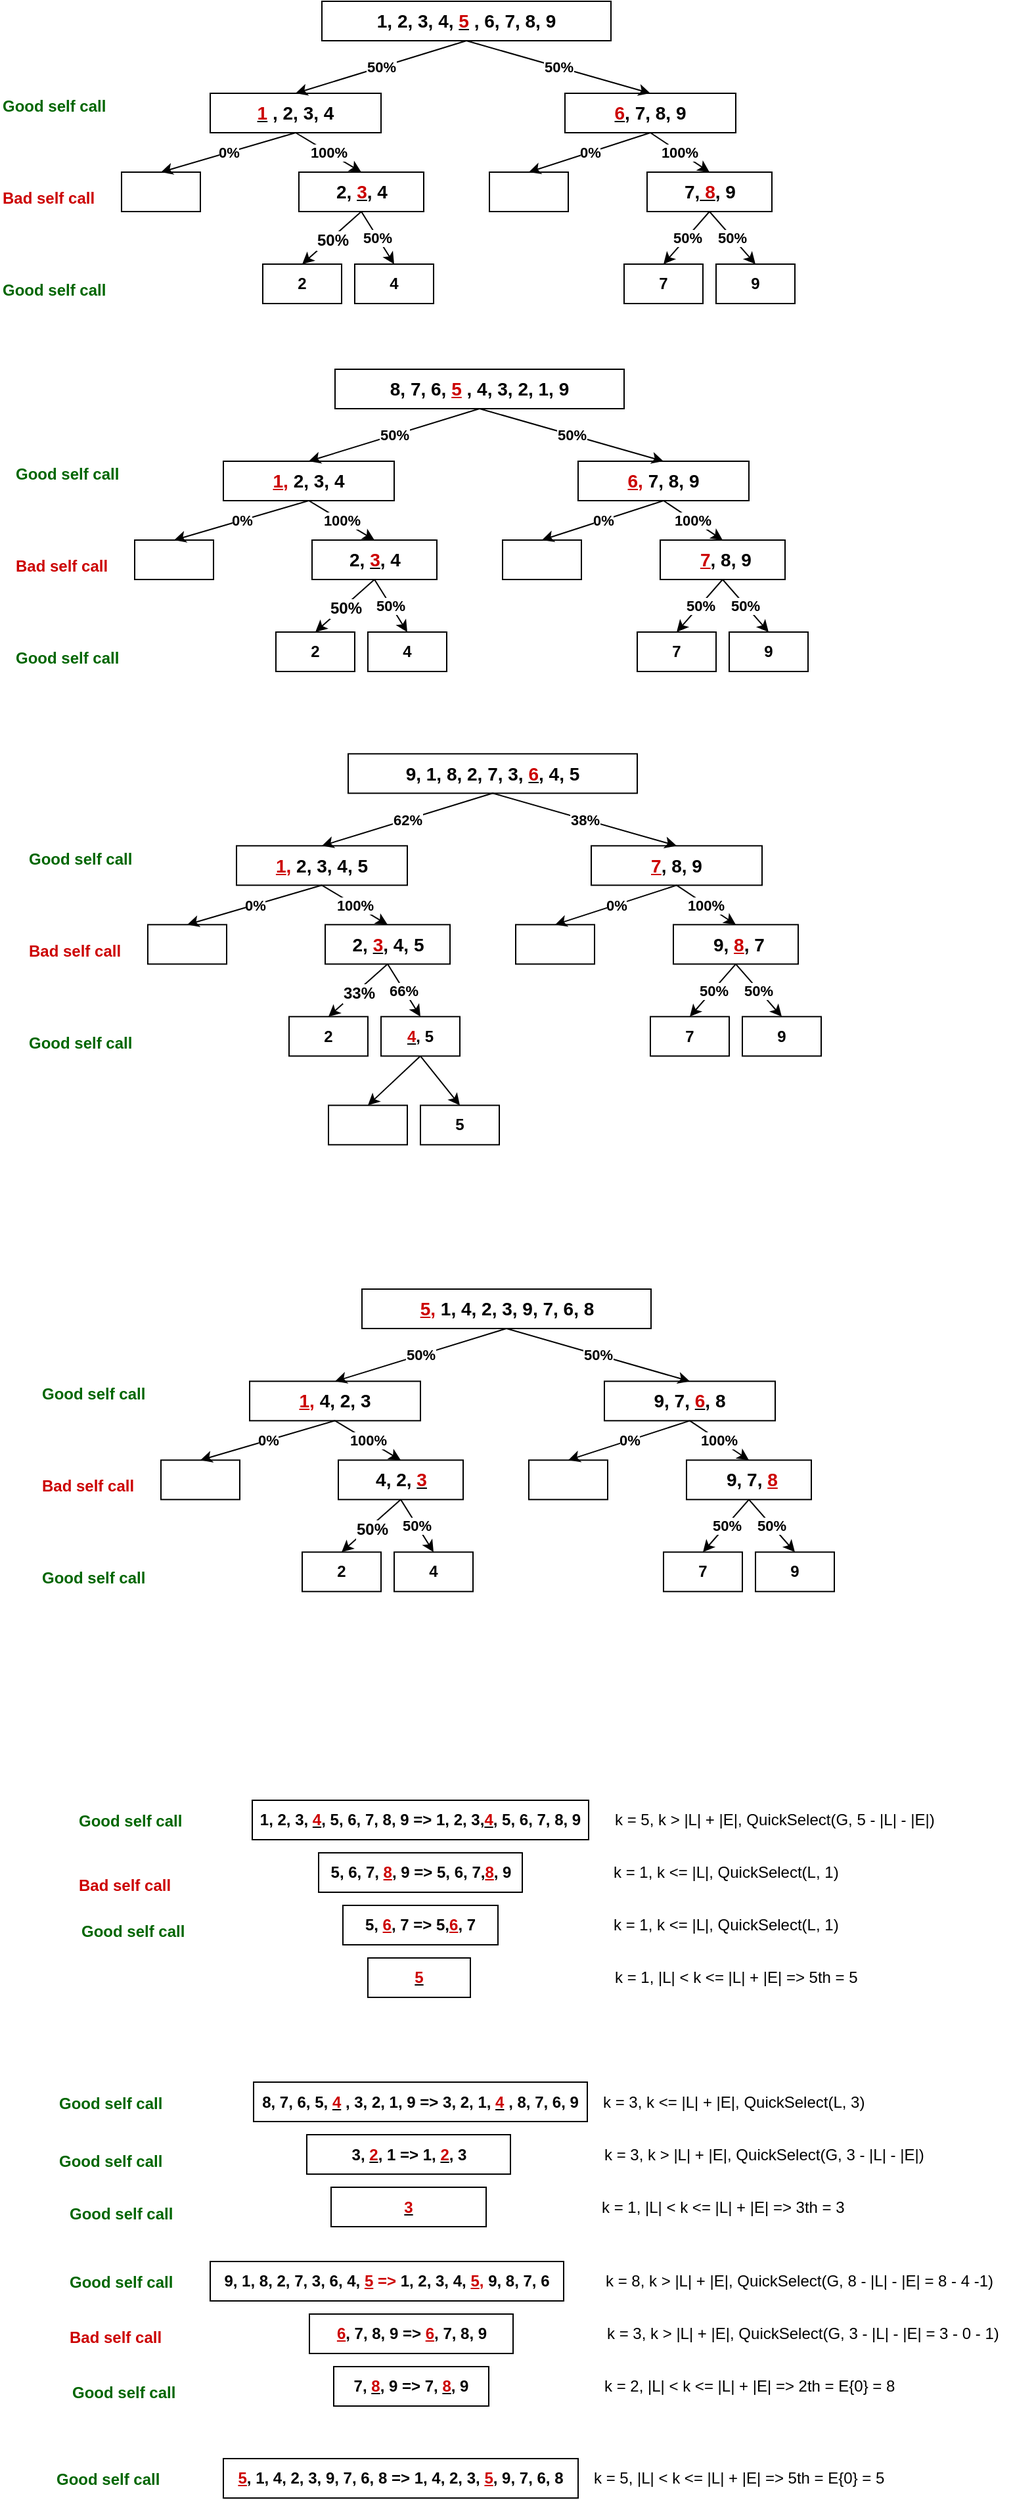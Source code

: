 <mxfile version="10.3.5" type="onedrive"><diagram id="ZBAXJuUv_Sa0V8JyfQ6G" name="Page-1"><mxGraphModel dx="772" dy="360" grid="1" gridSize="10" guides="1" tooltips="1" connect="1" arrows="1" fold="1" page="1" pageScale="1" pageWidth="850" pageHeight="1100" math="0" shadow="0"><root><mxCell id="0"/><mxCell id="1" parent="0"/><mxCell id="6SXO6TzbJf0tsD7ch6_o-86" value="" style="group" vertex="1" connectable="0" parent="1"><mxGeometry x="40" y="40" width="605" height="230" as="geometry"/></mxCell><mxCell id="6SXO6TzbJf0tsD7ch6_o-1" value="&lt;span lang=&quot;VI&quot;&gt;&lt;font style=&quot;font-size: 14px&quot;&gt;1, 2, 3, 4, &lt;u&gt;&lt;font color=&quot;#cc0000&quot;&gt;5&lt;/font&gt;&lt;/u&gt; , 6, 7, 8, 9&lt;/font&gt;&lt;/span&gt;" style="rounded=0;whiteSpace=wrap;html=1;fontStyle=1" vertex="1" parent="6SXO6TzbJf0tsD7ch6_o-86"><mxGeometry x="245" width="220" height="30" as="geometry"/></mxCell><mxCell id="6SXO6TzbJf0tsD7ch6_o-2" value="&lt;span lang=&quot;VI&quot;&gt;&lt;font style=&quot;font-size: 14px&quot;&gt;&lt;u&gt;&lt;font color=&quot;#cc0000&quot;&gt;1&lt;/font&gt;&lt;/u&gt; , 2, 3, 4&lt;/font&gt;&lt;/span&gt;" style="rounded=0;whiteSpace=wrap;html=1;fontStyle=1" vertex="1" parent="6SXO6TzbJf0tsD7ch6_o-86"><mxGeometry x="160" y="70" width="130" height="30" as="geometry"/></mxCell><mxCell id="6SXO6TzbJf0tsD7ch6_o-20" value="&lt;b&gt;50%&lt;/b&gt;" style="edgeStyle=none;rounded=0;orthogonalLoop=1;jettySize=auto;html=1;exitX=0.5;exitY=1;exitDx=0;exitDy=0;entryX=0.5;entryY=0;entryDx=0;entryDy=0;" edge="1" parent="6SXO6TzbJf0tsD7ch6_o-86" source="6SXO6TzbJf0tsD7ch6_o-1" target="6SXO6TzbJf0tsD7ch6_o-2"><mxGeometry relative="1" as="geometry"/></mxCell><mxCell id="6SXO6TzbJf0tsD7ch6_o-3" value="&lt;span lang=&quot;VI&quot;&gt;&lt;font style=&quot;font-size: 14px&quot;&gt;&lt;u&gt;&lt;font color=&quot;#cc0000&quot;&gt;6&lt;/font&gt;&lt;/u&gt;, 7, 8, 9&lt;/font&gt;&lt;/span&gt;" style="rounded=0;whiteSpace=wrap;html=1;fontStyle=1" vertex="1" parent="6SXO6TzbJf0tsD7ch6_o-86"><mxGeometry x="430" y="70" width="130" height="30" as="geometry"/></mxCell><mxCell id="6SXO6TzbJf0tsD7ch6_o-21" value="&lt;b&gt;50%&lt;/b&gt;" style="edgeStyle=none;rounded=0;orthogonalLoop=1;jettySize=auto;html=1;exitX=0.5;exitY=1;exitDx=0;exitDy=0;entryX=0.5;entryY=0;entryDx=0;entryDy=0;" edge="1" parent="6SXO6TzbJf0tsD7ch6_o-86" source="6SXO6TzbJf0tsD7ch6_o-1" target="6SXO6TzbJf0tsD7ch6_o-3"><mxGeometry relative="1" as="geometry"/></mxCell><mxCell id="6SXO6TzbJf0tsD7ch6_o-4" value="" style="rounded=0;whiteSpace=wrap;html=1;fontStyle=1" vertex="1" parent="6SXO6TzbJf0tsD7ch6_o-86"><mxGeometry x="92.5" y="130" width="60" height="30" as="geometry"/></mxCell><mxCell id="6SXO6TzbJf0tsD7ch6_o-24" value="&lt;b&gt;0%&lt;/b&gt;" style="edgeStyle=none;rounded=0;orthogonalLoop=1;jettySize=auto;html=1;exitX=0.5;exitY=1;exitDx=0;exitDy=0;entryX=0.5;entryY=0;entryDx=0;entryDy=0;" edge="1" parent="6SXO6TzbJf0tsD7ch6_o-86" source="6SXO6TzbJf0tsD7ch6_o-2" target="6SXO6TzbJf0tsD7ch6_o-4"><mxGeometry relative="1" as="geometry"/></mxCell><mxCell id="6SXO6TzbJf0tsD7ch6_o-5" value="&lt;span lang=&quot;VI&quot;&gt;&lt;font style=&quot;font-size: 14px&quot;&gt;2, &lt;u&gt;&lt;font color=&quot;#cc0000&quot;&gt;3&lt;/font&gt;&lt;/u&gt;, 4&lt;/font&gt;&lt;/span&gt;" style="rounded=0;whiteSpace=wrap;html=1;fontStyle=1" vertex="1" parent="6SXO6TzbJf0tsD7ch6_o-86"><mxGeometry x="227.5" y="130" width="95" height="30" as="geometry"/></mxCell><mxCell id="6SXO6TzbJf0tsD7ch6_o-25" value="&lt;b&gt;100%&lt;/b&gt;" style="edgeStyle=none;rounded=0;orthogonalLoop=1;jettySize=auto;html=1;exitX=0.5;exitY=1;exitDx=0;exitDy=0;entryX=0.5;entryY=0;entryDx=0;entryDy=0;" edge="1" parent="6SXO6TzbJf0tsD7ch6_o-86" source="6SXO6TzbJf0tsD7ch6_o-2" target="6SXO6TzbJf0tsD7ch6_o-5"><mxGeometry relative="1" as="geometry"/></mxCell><mxCell id="6SXO6TzbJf0tsD7ch6_o-6" value="" style="rounded=0;whiteSpace=wrap;html=1;fontStyle=1" vertex="1" parent="6SXO6TzbJf0tsD7ch6_o-86"><mxGeometry x="372.5" y="130" width="60" height="30" as="geometry"/></mxCell><mxCell id="6SXO6TzbJf0tsD7ch6_o-26" value="&lt;b&gt;0%&lt;/b&gt;" style="edgeStyle=none;rounded=0;orthogonalLoop=1;jettySize=auto;html=1;exitX=0.5;exitY=1;exitDx=0;exitDy=0;entryX=0.5;entryY=0;entryDx=0;entryDy=0;" edge="1" parent="6SXO6TzbJf0tsD7ch6_o-86" source="6SXO6TzbJf0tsD7ch6_o-3" target="6SXO6TzbJf0tsD7ch6_o-6"><mxGeometry relative="1" as="geometry"/></mxCell><mxCell id="6SXO6TzbJf0tsD7ch6_o-7" value="&lt;span lang=&quot;VI&quot;&gt;&lt;font style=&quot;font-size: 14px&quot;&gt;7,&lt;u&gt;&lt;font color=&quot;#cc0000&quot;&gt; 8&lt;/font&gt;&lt;/u&gt;, 9&lt;/font&gt;&lt;/span&gt;" style="rounded=0;whiteSpace=wrap;html=1;fontStyle=1" vertex="1" parent="6SXO6TzbJf0tsD7ch6_o-86"><mxGeometry x="492.5" y="130" width="95" height="30" as="geometry"/></mxCell><mxCell id="6SXO6TzbJf0tsD7ch6_o-27" value="&lt;b&gt;100%&lt;/b&gt;" style="edgeStyle=none;rounded=0;orthogonalLoop=1;jettySize=auto;html=1;exitX=0.5;exitY=1;exitDx=0;exitDy=0;entryX=0.5;entryY=0;entryDx=0;entryDy=0;" edge="1" parent="6SXO6TzbJf0tsD7ch6_o-86" source="6SXO6TzbJf0tsD7ch6_o-3" target="6SXO6TzbJf0tsD7ch6_o-7"><mxGeometry relative="1" as="geometry"/></mxCell><mxCell id="6SXO6TzbJf0tsD7ch6_o-11" value="2" style="rounded=0;whiteSpace=wrap;html=1;fontStyle=1" vertex="1" parent="6SXO6TzbJf0tsD7ch6_o-86"><mxGeometry x="200" y="200" width="60" height="30" as="geometry"/></mxCell><mxCell id="6SXO6TzbJf0tsD7ch6_o-28" style="edgeStyle=none;rounded=0;orthogonalLoop=1;jettySize=auto;html=1;exitX=0.5;exitY=1;exitDx=0;exitDy=0;entryX=0.5;entryY=0;entryDx=0;entryDy=0;" edge="1" parent="6SXO6TzbJf0tsD7ch6_o-86" source="6SXO6TzbJf0tsD7ch6_o-5" target="6SXO6TzbJf0tsD7ch6_o-11"><mxGeometry relative="1" as="geometry"/></mxCell><mxCell id="6SXO6TzbJf0tsD7ch6_o-30" value="50%" style="text;html=1;resizable=0;points=[];align=center;verticalAlign=middle;labelBackgroundColor=#ffffff;fontStyle=1" vertex="1" connectable="0" parent="6SXO6TzbJf0tsD7ch6_o-28"><mxGeometry x="0.032" y="2" relative="1" as="geometry"><mxPoint as="offset"/></mxGeometry></mxCell><mxCell id="6SXO6TzbJf0tsD7ch6_o-12" value="4" style="rounded=0;whiteSpace=wrap;html=1;fontStyle=1" vertex="1" parent="6SXO6TzbJf0tsD7ch6_o-86"><mxGeometry x="270" y="200" width="60" height="30" as="geometry"/></mxCell><mxCell id="6SXO6TzbJf0tsD7ch6_o-29" value="50%" style="edgeStyle=none;rounded=0;orthogonalLoop=1;jettySize=auto;html=1;exitX=0.5;exitY=1;exitDx=0;exitDy=0;entryX=0.5;entryY=0;entryDx=0;entryDy=0;fontStyle=1" edge="1" parent="6SXO6TzbJf0tsD7ch6_o-86" source="6SXO6TzbJf0tsD7ch6_o-5" target="6SXO6TzbJf0tsD7ch6_o-12"><mxGeometry relative="1" as="geometry"/></mxCell><mxCell id="6SXO6TzbJf0tsD7ch6_o-13" value="7" style="rounded=0;whiteSpace=wrap;html=1;fontStyle=1" vertex="1" parent="6SXO6TzbJf0tsD7ch6_o-86"><mxGeometry x="475" y="200" width="60" height="30" as="geometry"/></mxCell><mxCell id="6SXO6TzbJf0tsD7ch6_o-31" value="50%" style="edgeStyle=none;rounded=0;orthogonalLoop=1;jettySize=auto;html=1;exitX=0.5;exitY=1;exitDx=0;exitDy=0;entryX=0.5;entryY=0;entryDx=0;entryDy=0;fontStyle=1" edge="1" parent="6SXO6TzbJf0tsD7ch6_o-86" source="6SXO6TzbJf0tsD7ch6_o-7" target="6SXO6TzbJf0tsD7ch6_o-13"><mxGeometry relative="1" as="geometry"/></mxCell><mxCell id="6SXO6TzbJf0tsD7ch6_o-14" value="9" style="rounded=0;whiteSpace=wrap;html=1;fontStyle=1" vertex="1" parent="6SXO6TzbJf0tsD7ch6_o-86"><mxGeometry x="545" y="200" width="60" height="30" as="geometry"/></mxCell><mxCell id="6SXO6TzbJf0tsD7ch6_o-32" value="50%" style="edgeStyle=none;rounded=0;orthogonalLoop=1;jettySize=auto;html=1;exitX=0.5;exitY=1;exitDx=0;exitDy=0;entryX=0.5;entryY=0;entryDx=0;entryDy=0;fontStyle=1" edge="1" parent="6SXO6TzbJf0tsD7ch6_o-86" source="6SXO6TzbJf0tsD7ch6_o-7" target="6SXO6TzbJf0tsD7ch6_o-14"><mxGeometry relative="1" as="geometry"/></mxCell><mxCell id="6SXO6TzbJf0tsD7ch6_o-22" value="&lt;font color=&quot;#006600&quot;&gt;Good self call&lt;/font&gt;" style="text;html=1;resizable=0;points=[];autosize=1;align=left;verticalAlign=top;spacingTop=-4;fontStyle=1" vertex="1" parent="6SXO6TzbJf0tsD7ch6_o-86"><mxGeometry y="70" width="90" height="20" as="geometry"/></mxCell><mxCell id="6SXO6TzbJf0tsD7ch6_o-23" value="&lt;font color=&quot;#cc0000&quot;&gt;Bad self call&lt;/font&gt;" style="text;html=1;resizable=0;points=[];autosize=1;align=left;verticalAlign=top;spacingTop=-4;fontStyle=1" vertex="1" parent="6SXO6TzbJf0tsD7ch6_o-86"><mxGeometry y="140" width="80" height="20" as="geometry"/></mxCell><mxCell id="6SXO6TzbJf0tsD7ch6_o-33" value="&lt;font color=&quot;#006600&quot;&gt;Good self call&lt;/font&gt;" style="text;html=1;resizable=0;points=[];autosize=1;align=left;verticalAlign=top;spacingTop=-4;fontStyle=1" vertex="1" parent="6SXO6TzbJf0tsD7ch6_o-86"><mxGeometry y="210" width="90" height="20" as="geometry"/></mxCell><mxCell id="6SXO6TzbJf0tsD7ch6_o-114" value="" style="group" vertex="1" connectable="0" parent="1"><mxGeometry x="70" y="1020" width="605" height="230.167" as="geometry"/></mxCell><mxCell id="6SXO6TzbJf0tsD7ch6_o-89" value="&lt;font style=&quot;font-size: 14px&quot;&gt;&lt;font color=&quot;#cc0000&quot;&gt;&lt;u&gt;5&lt;/u&gt;,&lt;/font&gt;&lt;span&gt;&amp;nbsp;1, 4, 2, 3, 9, 7, 6, 8&lt;/span&gt;&lt;/font&gt;&lt;br&gt;" style="rounded=0;whiteSpace=wrap;html=1;fontStyle=1" vertex="1" parent="6SXO6TzbJf0tsD7ch6_o-114"><mxGeometry x="245.5" width="220" height="30" as="geometry"/></mxCell><mxCell id="6SXO6TzbJf0tsD7ch6_o-90" value="&lt;font style=&quot;font-size: 14px&quot;&gt;&lt;font color=&quot;#cc0000&quot;&gt;&lt;u&gt;1&lt;/u&gt;,&amp;nbsp;&lt;/font&gt;&lt;/font&gt;&lt;span&gt;&lt;font style=&quot;font-size: 14px&quot;&gt;4, 2, 3&lt;/font&gt;&lt;/span&gt;" style="rounded=0;whiteSpace=wrap;html=1;fontStyle=1" vertex="1" parent="6SXO6TzbJf0tsD7ch6_o-114"><mxGeometry x="160" y="70.167" width="130" height="30" as="geometry"/></mxCell><mxCell id="6SXO6TzbJf0tsD7ch6_o-91" value="&lt;b&gt;50%&lt;/b&gt;" style="edgeStyle=none;rounded=0;orthogonalLoop=1;jettySize=auto;html=1;exitX=0.5;exitY=1;exitDx=0;exitDy=0;entryX=0.5;entryY=0;entryDx=0;entryDy=0;" edge="1" parent="6SXO6TzbJf0tsD7ch6_o-114" source="6SXO6TzbJf0tsD7ch6_o-89" target="6SXO6TzbJf0tsD7ch6_o-90"><mxGeometry relative="1" as="geometry"/></mxCell><mxCell id="6SXO6TzbJf0tsD7ch6_o-92" value="&lt;span style=&quot;font-size: 14px&quot;&gt;9, 7, &lt;u&gt;&lt;font color=&quot;#cc0000&quot;&gt;6&lt;/font&gt;&lt;/u&gt;, 8&lt;/span&gt;" style="rounded=0;whiteSpace=wrap;html=1;fontStyle=1" vertex="1" parent="6SXO6TzbJf0tsD7ch6_o-114"><mxGeometry x="430" y="70.167" width="130" height="30" as="geometry"/></mxCell><mxCell id="6SXO6TzbJf0tsD7ch6_o-93" value="&lt;b&gt;50%&lt;/b&gt;" style="edgeStyle=none;rounded=0;orthogonalLoop=1;jettySize=auto;html=1;exitX=0.5;exitY=1;exitDx=0;exitDy=0;entryX=0.5;entryY=0;entryDx=0;entryDy=0;" edge="1" parent="6SXO6TzbJf0tsD7ch6_o-114" source="6SXO6TzbJf0tsD7ch6_o-89" target="6SXO6TzbJf0tsD7ch6_o-92"><mxGeometry relative="1" as="geometry"/></mxCell><mxCell id="6SXO6TzbJf0tsD7ch6_o-94" value="" style="rounded=0;whiteSpace=wrap;html=1;fontStyle=1" vertex="1" parent="6SXO6TzbJf0tsD7ch6_o-114"><mxGeometry x="92.5" y="130.167" width="60" height="30" as="geometry"/></mxCell><mxCell id="6SXO6TzbJf0tsD7ch6_o-95" value="&lt;b&gt;0%&lt;/b&gt;" style="edgeStyle=none;rounded=0;orthogonalLoop=1;jettySize=auto;html=1;exitX=0.5;exitY=1;exitDx=0;exitDy=0;entryX=0.5;entryY=0;entryDx=0;entryDy=0;" edge="1" parent="6SXO6TzbJf0tsD7ch6_o-114" source="6SXO6TzbJf0tsD7ch6_o-90" target="6SXO6TzbJf0tsD7ch6_o-94"><mxGeometry relative="1" as="geometry"/></mxCell><mxCell id="6SXO6TzbJf0tsD7ch6_o-96" value="&lt;span lang=&quot;VI&quot;&gt;&lt;font style=&quot;font-size: 14px&quot;&gt;4, 2,&amp;nbsp;&lt;u&gt;&lt;font color=&quot;#cc0000&quot;&gt;3&lt;/font&gt;&lt;/u&gt;&lt;/font&gt;&lt;/span&gt;" style="rounded=0;whiteSpace=wrap;html=1;fontStyle=1" vertex="1" parent="6SXO6TzbJf0tsD7ch6_o-114"><mxGeometry x="227.5" y="130.167" width="95" height="30" as="geometry"/></mxCell><mxCell id="6SXO6TzbJf0tsD7ch6_o-97" value="&lt;b&gt;100%&lt;/b&gt;" style="edgeStyle=none;rounded=0;orthogonalLoop=1;jettySize=auto;html=1;exitX=0.5;exitY=1;exitDx=0;exitDy=0;entryX=0.5;entryY=0;entryDx=0;entryDy=0;" edge="1" parent="6SXO6TzbJf0tsD7ch6_o-114" source="6SXO6TzbJf0tsD7ch6_o-90" target="6SXO6TzbJf0tsD7ch6_o-96"><mxGeometry relative="1" as="geometry"/></mxCell><mxCell id="6SXO6TzbJf0tsD7ch6_o-98" value="" style="rounded=0;whiteSpace=wrap;html=1;fontStyle=1" vertex="1" parent="6SXO6TzbJf0tsD7ch6_o-114"><mxGeometry x="372.5" y="130.167" width="60" height="30" as="geometry"/></mxCell><mxCell id="6SXO6TzbJf0tsD7ch6_o-99" value="&lt;b&gt;0%&lt;/b&gt;" style="edgeStyle=none;rounded=0;orthogonalLoop=1;jettySize=auto;html=1;exitX=0.5;exitY=1;exitDx=0;exitDy=0;entryX=0.5;entryY=0;entryDx=0;entryDy=0;" edge="1" parent="6SXO6TzbJf0tsD7ch6_o-114" source="6SXO6TzbJf0tsD7ch6_o-92" target="6SXO6TzbJf0tsD7ch6_o-98"><mxGeometry relative="1" as="geometry"/></mxCell><mxCell id="6SXO6TzbJf0tsD7ch6_o-100" value="&lt;span lang=&quot;VI&quot;&gt;&lt;font style=&quot;font-size: 14px&quot;&gt;&lt;font color=&quot;#cc0000&quot;&gt;&amp;nbsp;&lt;/font&gt;9, 7,&lt;font color=&quot;#cc0000&quot;&gt;&amp;nbsp;&lt;u&gt;8&lt;/u&gt;&lt;/font&gt;&lt;/font&gt;&lt;/span&gt;" style="rounded=0;whiteSpace=wrap;html=1;fontStyle=1" vertex="1" parent="6SXO6TzbJf0tsD7ch6_o-114"><mxGeometry x="492.5" y="130.167" width="95" height="30" as="geometry"/></mxCell><mxCell id="6SXO6TzbJf0tsD7ch6_o-101" value="&lt;b&gt;100%&lt;/b&gt;" style="edgeStyle=none;rounded=0;orthogonalLoop=1;jettySize=auto;html=1;exitX=0.5;exitY=1;exitDx=0;exitDy=0;entryX=0.5;entryY=0;entryDx=0;entryDy=0;" edge="1" parent="6SXO6TzbJf0tsD7ch6_o-114" source="6SXO6TzbJf0tsD7ch6_o-92" target="6SXO6TzbJf0tsD7ch6_o-100"><mxGeometry relative="1" as="geometry"/></mxCell><mxCell id="6SXO6TzbJf0tsD7ch6_o-102" value="2" style="rounded=0;whiteSpace=wrap;html=1;fontStyle=1" vertex="1" parent="6SXO6TzbJf0tsD7ch6_o-114"><mxGeometry x="200" y="200.167" width="60" height="30" as="geometry"/></mxCell><mxCell id="6SXO6TzbJf0tsD7ch6_o-103" style="edgeStyle=none;rounded=0;orthogonalLoop=1;jettySize=auto;html=1;exitX=0.5;exitY=1;exitDx=0;exitDy=0;entryX=0.5;entryY=0;entryDx=0;entryDy=0;" edge="1" parent="6SXO6TzbJf0tsD7ch6_o-114" source="6SXO6TzbJf0tsD7ch6_o-96" target="6SXO6TzbJf0tsD7ch6_o-102"><mxGeometry relative="1" as="geometry"/></mxCell><mxCell id="6SXO6TzbJf0tsD7ch6_o-104" value="50%" style="text;html=1;resizable=0;points=[];align=center;verticalAlign=middle;labelBackgroundColor=#ffffff;fontStyle=1" vertex="1" connectable="0" parent="6SXO6TzbJf0tsD7ch6_o-103"><mxGeometry x="0.032" y="2" relative="1" as="geometry"><mxPoint as="offset"/></mxGeometry></mxCell><mxCell id="6SXO6TzbJf0tsD7ch6_o-105" value="4" style="rounded=0;whiteSpace=wrap;html=1;fontStyle=1" vertex="1" parent="6SXO6TzbJf0tsD7ch6_o-114"><mxGeometry x="270" y="200.167" width="60" height="30" as="geometry"/></mxCell><mxCell id="6SXO6TzbJf0tsD7ch6_o-106" value="50%" style="edgeStyle=none;rounded=0;orthogonalLoop=1;jettySize=auto;html=1;exitX=0.5;exitY=1;exitDx=0;exitDy=0;entryX=0.5;entryY=0;entryDx=0;entryDy=0;fontStyle=1" edge="1" parent="6SXO6TzbJf0tsD7ch6_o-114" source="6SXO6TzbJf0tsD7ch6_o-96" target="6SXO6TzbJf0tsD7ch6_o-105"><mxGeometry relative="1" as="geometry"/></mxCell><mxCell id="6SXO6TzbJf0tsD7ch6_o-107" value="7" style="rounded=0;whiteSpace=wrap;html=1;fontStyle=1" vertex="1" parent="6SXO6TzbJf0tsD7ch6_o-114"><mxGeometry x="475" y="200.167" width="60" height="30" as="geometry"/></mxCell><mxCell id="6SXO6TzbJf0tsD7ch6_o-108" value="50%" style="edgeStyle=none;rounded=0;orthogonalLoop=1;jettySize=auto;html=1;exitX=0.5;exitY=1;exitDx=0;exitDy=0;entryX=0.5;entryY=0;entryDx=0;entryDy=0;fontStyle=1" edge="1" parent="6SXO6TzbJf0tsD7ch6_o-114" source="6SXO6TzbJf0tsD7ch6_o-100" target="6SXO6TzbJf0tsD7ch6_o-107"><mxGeometry relative="1" as="geometry"/></mxCell><mxCell id="6SXO6TzbJf0tsD7ch6_o-109" value="9" style="rounded=0;whiteSpace=wrap;html=1;fontStyle=1" vertex="1" parent="6SXO6TzbJf0tsD7ch6_o-114"><mxGeometry x="545" y="200.167" width="60" height="30" as="geometry"/></mxCell><mxCell id="6SXO6TzbJf0tsD7ch6_o-110" value="50%" style="edgeStyle=none;rounded=0;orthogonalLoop=1;jettySize=auto;html=1;exitX=0.5;exitY=1;exitDx=0;exitDy=0;entryX=0.5;entryY=0;entryDx=0;entryDy=0;fontStyle=1" edge="1" parent="6SXO6TzbJf0tsD7ch6_o-114" source="6SXO6TzbJf0tsD7ch6_o-100" target="6SXO6TzbJf0tsD7ch6_o-109"><mxGeometry relative="1" as="geometry"/></mxCell><mxCell id="6SXO6TzbJf0tsD7ch6_o-111" value="&lt;font color=&quot;#006600&quot;&gt;Good self call&lt;/font&gt;" style="text;html=1;resizable=0;points=[];autosize=1;align=left;verticalAlign=top;spacingTop=-4;fontStyle=1" vertex="1" parent="6SXO6TzbJf0tsD7ch6_o-114"><mxGeometry y="70.167" width="90" height="20" as="geometry"/></mxCell><mxCell id="6SXO6TzbJf0tsD7ch6_o-112" value="&lt;font color=&quot;#cc0000&quot;&gt;Bad self call&lt;/font&gt;" style="text;html=1;resizable=0;points=[];autosize=1;align=left;verticalAlign=top;spacingTop=-4;fontStyle=1" vertex="1" parent="6SXO6TzbJf0tsD7ch6_o-114"><mxGeometry y="140.167" width="80" height="20" as="geometry"/></mxCell><mxCell id="6SXO6TzbJf0tsD7ch6_o-113" value="&lt;font color=&quot;#006600&quot;&gt;Good self call&lt;/font&gt;" style="text;html=1;resizable=0;points=[];autosize=1;align=left;verticalAlign=top;spacingTop=-4;fontStyle=1" vertex="1" parent="6SXO6TzbJf0tsD7ch6_o-114"><mxGeometry y="210.167" width="90" height="20" as="geometry"/></mxCell><mxCell id="6SXO6TzbJf0tsD7ch6_o-36" value="&lt;font style=&quot;font-size: 14px&quot;&gt;&lt;span&gt;8, 7, 6,&amp;nbsp;&lt;/span&gt;&lt;font color=&quot;#cc0000&quot;&gt;&lt;u&gt;5&lt;/u&gt;&amp;nbsp;&lt;/font&gt;&lt;span&gt;, 4, 3, 2, 1, 9&lt;/span&gt;&lt;/font&gt;&lt;br&gt;" style="rounded=0;whiteSpace=wrap;html=1;fontStyle=1" vertex="1" parent="1"><mxGeometry x="295" y="320" width="220" height="30" as="geometry"/></mxCell><mxCell id="6SXO6TzbJf0tsD7ch6_o-39" value="&lt;font style=&quot;font-size: 14px&quot;&gt;&lt;font&gt;&lt;font color=&quot;#cc0000&quot;&gt;&lt;u&gt;1&lt;/u&gt;,&amp;nbsp;&lt;/font&gt;&lt;/font&gt;&lt;span&gt;2, 3, 4&lt;/span&gt;&lt;/font&gt;" style="rounded=0;whiteSpace=wrap;html=1;fontStyle=1" vertex="1" parent="1"><mxGeometry x="210" y="390" width="130" height="30" as="geometry"/></mxCell><mxCell id="6SXO6TzbJf0tsD7ch6_o-34" value="&lt;b&gt;50%&lt;/b&gt;" style="edgeStyle=none;rounded=0;orthogonalLoop=1;jettySize=auto;html=1;exitX=0.5;exitY=1;exitDx=0;exitDy=0;entryX=0.5;entryY=0;entryDx=0;entryDy=0;" edge="1" source="6SXO6TzbJf0tsD7ch6_o-36" target="6SXO6TzbJf0tsD7ch6_o-39" parent="1"><mxGeometry relative="1" as="geometry"/></mxCell><mxCell id="6SXO6TzbJf0tsD7ch6_o-42" value="&lt;span lang=&quot;VI&quot;&gt;&lt;font style=&quot;font-size: 14px&quot;&gt;&lt;u style=&quot;color: rgb(204 , 0 , 0)&quot;&gt;6&lt;/u&gt;&lt;span style=&quot;color: rgb(204 , 0 , 0)&quot;&gt;, &lt;/span&gt;7, 8, 9&lt;/font&gt;&lt;/span&gt;" style="rounded=0;whiteSpace=wrap;html=1;fontStyle=1" vertex="1" parent="1"><mxGeometry x="480" y="390" width="130" height="30" as="geometry"/></mxCell><mxCell id="6SXO6TzbJf0tsD7ch6_o-35" value="&lt;b&gt;50%&lt;/b&gt;" style="edgeStyle=none;rounded=0;orthogonalLoop=1;jettySize=auto;html=1;exitX=0.5;exitY=1;exitDx=0;exitDy=0;entryX=0.5;entryY=0;entryDx=0;entryDy=0;" edge="1" source="6SXO6TzbJf0tsD7ch6_o-36" target="6SXO6TzbJf0tsD7ch6_o-42" parent="1"><mxGeometry relative="1" as="geometry"/></mxCell><mxCell id="6SXO6TzbJf0tsD7ch6_o-43" value="" style="rounded=0;whiteSpace=wrap;html=1;fontStyle=1" vertex="1" parent="1"><mxGeometry x="142.5" y="450" width="60" height="30" as="geometry"/></mxCell><mxCell id="6SXO6TzbJf0tsD7ch6_o-37" value="&lt;b&gt;0%&lt;/b&gt;" style="edgeStyle=none;rounded=0;orthogonalLoop=1;jettySize=auto;html=1;exitX=0.5;exitY=1;exitDx=0;exitDy=0;entryX=0.5;entryY=0;entryDx=0;entryDy=0;" edge="1" source="6SXO6TzbJf0tsD7ch6_o-39" target="6SXO6TzbJf0tsD7ch6_o-43" parent="1"><mxGeometry relative="1" as="geometry"/></mxCell><mxCell id="6SXO6TzbJf0tsD7ch6_o-47" value="&lt;span lang=&quot;VI&quot;&gt;&lt;font style=&quot;font-size: 14px&quot;&gt;2, &lt;u&gt;&lt;font color=&quot;#cc0000&quot;&gt;3&lt;/font&gt;&lt;/u&gt;, 4&lt;/font&gt;&lt;/span&gt;" style="rounded=0;whiteSpace=wrap;html=1;fontStyle=1" vertex="1" parent="1"><mxGeometry x="277.5" y="450" width="95" height="30" as="geometry"/></mxCell><mxCell id="6SXO6TzbJf0tsD7ch6_o-38" value="&lt;b&gt;100%&lt;/b&gt;" style="edgeStyle=none;rounded=0;orthogonalLoop=1;jettySize=auto;html=1;exitX=0.5;exitY=1;exitDx=0;exitDy=0;entryX=0.5;entryY=0;entryDx=0;entryDy=0;" edge="1" source="6SXO6TzbJf0tsD7ch6_o-39" target="6SXO6TzbJf0tsD7ch6_o-47" parent="1"><mxGeometry relative="1" as="geometry"/></mxCell><mxCell id="6SXO6TzbJf0tsD7ch6_o-48" value="" style="rounded=0;whiteSpace=wrap;html=1;fontStyle=1" vertex="1" parent="1"><mxGeometry x="422.5" y="450" width="60" height="30" as="geometry"/></mxCell><mxCell id="6SXO6TzbJf0tsD7ch6_o-40" value="&lt;b&gt;0%&lt;/b&gt;" style="edgeStyle=none;rounded=0;orthogonalLoop=1;jettySize=auto;html=1;exitX=0.5;exitY=1;exitDx=0;exitDy=0;entryX=0.5;entryY=0;entryDx=0;entryDy=0;" edge="1" source="6SXO6TzbJf0tsD7ch6_o-42" target="6SXO6TzbJf0tsD7ch6_o-48" parent="1"><mxGeometry relative="1" as="geometry"/></mxCell><mxCell id="6SXO6TzbJf0tsD7ch6_o-51" value="&lt;span lang=&quot;VI&quot;&gt;&lt;font style=&quot;font-size: 14px&quot;&gt;&lt;font color=&quot;#cc0000&quot;&gt;&amp;nbsp;&lt;u&gt;7&lt;/u&gt;&lt;/font&gt;, 8, 9&lt;/font&gt;&lt;/span&gt;" style="rounded=0;whiteSpace=wrap;html=1;fontStyle=1" vertex="1" parent="1"><mxGeometry x="542.5" y="450" width="95" height="30" as="geometry"/></mxCell><mxCell id="6SXO6TzbJf0tsD7ch6_o-41" value="&lt;b&gt;100%&lt;/b&gt;" style="edgeStyle=none;rounded=0;orthogonalLoop=1;jettySize=auto;html=1;exitX=0.5;exitY=1;exitDx=0;exitDy=0;entryX=0.5;entryY=0;entryDx=0;entryDy=0;" edge="1" source="6SXO6TzbJf0tsD7ch6_o-42" target="6SXO6TzbJf0tsD7ch6_o-51" parent="1"><mxGeometry relative="1" as="geometry"/></mxCell><mxCell id="6SXO6TzbJf0tsD7ch6_o-52" value="2" style="rounded=0;whiteSpace=wrap;html=1;fontStyle=1" vertex="1" parent="1"><mxGeometry x="250" y="520" width="60" height="30" as="geometry"/></mxCell><mxCell id="6SXO6TzbJf0tsD7ch6_o-44" style="edgeStyle=none;rounded=0;orthogonalLoop=1;jettySize=auto;html=1;exitX=0.5;exitY=1;exitDx=0;exitDy=0;entryX=0.5;entryY=0;entryDx=0;entryDy=0;" edge="1" source="6SXO6TzbJf0tsD7ch6_o-47" target="6SXO6TzbJf0tsD7ch6_o-52" parent="1"><mxGeometry relative="1" as="geometry"/></mxCell><mxCell id="6SXO6TzbJf0tsD7ch6_o-45" value="50%" style="text;html=1;resizable=0;points=[];align=center;verticalAlign=middle;labelBackgroundColor=#ffffff;fontStyle=1" vertex="1" connectable="0" parent="6SXO6TzbJf0tsD7ch6_o-44"><mxGeometry x="0.032" y="2" relative="1" as="geometry"><mxPoint as="offset"/></mxGeometry></mxCell><mxCell id="6SXO6TzbJf0tsD7ch6_o-53" value="4" style="rounded=0;whiteSpace=wrap;html=1;fontStyle=1" vertex="1" parent="1"><mxGeometry x="320" y="520" width="60" height="30" as="geometry"/></mxCell><mxCell id="6SXO6TzbJf0tsD7ch6_o-46" value="50%" style="edgeStyle=none;rounded=0;orthogonalLoop=1;jettySize=auto;html=1;exitX=0.5;exitY=1;exitDx=0;exitDy=0;entryX=0.5;entryY=0;entryDx=0;entryDy=0;fontStyle=1" edge="1" source="6SXO6TzbJf0tsD7ch6_o-47" target="6SXO6TzbJf0tsD7ch6_o-53" parent="1"><mxGeometry relative="1" as="geometry"/></mxCell><mxCell id="6SXO6TzbJf0tsD7ch6_o-54" value="7" style="rounded=0;whiteSpace=wrap;html=1;fontStyle=1" vertex="1" parent="1"><mxGeometry x="525" y="520" width="60" height="30" as="geometry"/></mxCell><mxCell id="6SXO6TzbJf0tsD7ch6_o-49" value="50%" style="edgeStyle=none;rounded=0;orthogonalLoop=1;jettySize=auto;html=1;exitX=0.5;exitY=1;exitDx=0;exitDy=0;entryX=0.5;entryY=0;entryDx=0;entryDy=0;fontStyle=1" edge="1" source="6SXO6TzbJf0tsD7ch6_o-51" target="6SXO6TzbJf0tsD7ch6_o-54" parent="1"><mxGeometry relative="1" as="geometry"/></mxCell><mxCell id="6SXO6TzbJf0tsD7ch6_o-55" value="9" style="rounded=0;whiteSpace=wrap;html=1;fontStyle=1" vertex="1" parent="1"><mxGeometry x="595" y="520" width="60" height="30" as="geometry"/></mxCell><mxCell id="6SXO6TzbJf0tsD7ch6_o-50" value="50%" style="edgeStyle=none;rounded=0;orthogonalLoop=1;jettySize=auto;html=1;exitX=0.5;exitY=1;exitDx=0;exitDy=0;entryX=0.5;entryY=0;entryDx=0;entryDy=0;fontStyle=1" edge="1" source="6SXO6TzbJf0tsD7ch6_o-51" target="6SXO6TzbJf0tsD7ch6_o-55" parent="1"><mxGeometry relative="1" as="geometry"/></mxCell><mxCell id="6SXO6TzbJf0tsD7ch6_o-56" value="&lt;font color=&quot;#006600&quot;&gt;Good self call&lt;/font&gt;" style="text;html=1;resizable=0;points=[];autosize=1;align=left;verticalAlign=top;spacingTop=-4;fontStyle=1" vertex="1" parent="1"><mxGeometry x="50" y="390" width="90" height="20" as="geometry"/></mxCell><mxCell id="6SXO6TzbJf0tsD7ch6_o-57" value="&lt;font color=&quot;#cc0000&quot;&gt;Bad self call&lt;/font&gt;" style="text;html=1;resizable=0;points=[];autosize=1;align=left;verticalAlign=top;spacingTop=-4;fontStyle=1" vertex="1" parent="1"><mxGeometry x="50" y="460" width="80" height="20" as="geometry"/></mxCell><mxCell id="6SXO6TzbJf0tsD7ch6_o-58" value="&lt;font color=&quot;#006600&quot;&gt;Good self call&lt;/font&gt;" style="text;html=1;resizable=0;points=[];autosize=1;align=left;verticalAlign=top;spacingTop=-4;fontStyle=1" vertex="1" parent="1"><mxGeometry x="50" y="530" width="90" height="20" as="geometry"/></mxCell><mxCell id="6SXO6TzbJf0tsD7ch6_o-61" value="&lt;font style=&quot;font-size: 14px&quot;&gt;9, 1, 8, 2, 7, 3, &lt;u&gt;&lt;font color=&quot;#cc0000&quot;&gt;6&lt;/font&gt;&lt;/u&gt;, 4,&amp;nbsp;&lt;/font&gt;&lt;font style=&quot;font-size: 14px&quot;&gt;5&lt;/font&gt;&lt;br&gt;" style="rounded=0;whiteSpace=wrap;html=1;fontStyle=1" vertex="1" parent="1"><mxGeometry x="305" y="612.667" width="220" height="30" as="geometry"/></mxCell><mxCell id="6SXO6TzbJf0tsD7ch6_o-64" value="&lt;font style=&quot;font-size: 14px&quot;&gt;&lt;font color=&quot;#cc0000&quot;&gt;&lt;u&gt;1&lt;/u&gt;,&amp;nbsp;&lt;/font&gt;&lt;/font&gt;&lt;span&gt;&lt;font style=&quot;font-size: 14px&quot;&gt;2, 3, 4, 5&lt;/font&gt;&lt;/span&gt;" style="rounded=0;whiteSpace=wrap;html=1;fontStyle=1" vertex="1" parent="1"><mxGeometry x="220" y="682.667" width="130" height="30" as="geometry"/></mxCell><mxCell id="6SXO6TzbJf0tsD7ch6_o-59" value="&lt;b&gt;62%&lt;/b&gt;" style="edgeStyle=none;rounded=0;orthogonalLoop=1;jettySize=auto;html=1;exitX=0.5;exitY=1;exitDx=0;exitDy=0;entryX=0.5;entryY=0;entryDx=0;entryDy=0;" edge="1" source="6SXO6TzbJf0tsD7ch6_o-61" target="6SXO6TzbJf0tsD7ch6_o-64" parent="1"><mxGeometry relative="1" as="geometry"/></mxCell><mxCell id="6SXO6TzbJf0tsD7ch6_o-67" value="&lt;span lang=&quot;VI&quot;&gt;&lt;font style=&quot;font-size: 14px&quot;&gt;&lt;u style=&quot;color: rgb(204 , 0 , 0)&quot;&gt;7&lt;/u&gt;,&lt;font color=&quot;#cc0000&quot;&gt;&amp;nbsp;&lt;/font&gt;8, 9&lt;/font&gt;&lt;/span&gt;" style="rounded=0;whiteSpace=wrap;html=1;fontStyle=1" vertex="1" parent="1"><mxGeometry x="490" y="682.667" width="130" height="30" as="geometry"/></mxCell><mxCell id="6SXO6TzbJf0tsD7ch6_o-60" value="&lt;b&gt;38%&lt;/b&gt;" style="edgeStyle=none;rounded=0;orthogonalLoop=1;jettySize=auto;html=1;exitX=0.5;exitY=1;exitDx=0;exitDy=0;entryX=0.5;entryY=0;entryDx=0;entryDy=0;" edge="1" source="6SXO6TzbJf0tsD7ch6_o-61" target="6SXO6TzbJf0tsD7ch6_o-67" parent="1"><mxGeometry relative="1" as="geometry"/></mxCell><mxCell id="6SXO6TzbJf0tsD7ch6_o-68" value="" style="rounded=0;whiteSpace=wrap;html=1;fontStyle=1" vertex="1" parent="1"><mxGeometry x="152.5" y="742.667" width="60" height="30" as="geometry"/></mxCell><mxCell id="6SXO6TzbJf0tsD7ch6_o-62" value="&lt;b&gt;0%&lt;/b&gt;" style="edgeStyle=none;rounded=0;orthogonalLoop=1;jettySize=auto;html=1;exitX=0.5;exitY=1;exitDx=0;exitDy=0;entryX=0.5;entryY=0;entryDx=0;entryDy=0;" edge="1" source="6SXO6TzbJf0tsD7ch6_o-64" target="6SXO6TzbJf0tsD7ch6_o-68" parent="1"><mxGeometry relative="1" as="geometry"/></mxCell><mxCell id="6SXO6TzbJf0tsD7ch6_o-72" value="&lt;span lang=&quot;VI&quot;&gt;&lt;font style=&quot;font-size: 14px&quot;&gt;2, &lt;u&gt;&lt;font color=&quot;#cc0000&quot;&gt;3&lt;/font&gt;&lt;/u&gt;, 4, 5&lt;/font&gt;&lt;/span&gt;" style="rounded=0;whiteSpace=wrap;html=1;fontStyle=1" vertex="1" parent="1"><mxGeometry x="287.5" y="742.667" width="95" height="30" as="geometry"/></mxCell><mxCell id="6SXO6TzbJf0tsD7ch6_o-63" value="&lt;b&gt;100%&lt;/b&gt;" style="edgeStyle=none;rounded=0;orthogonalLoop=1;jettySize=auto;html=1;exitX=0.5;exitY=1;exitDx=0;exitDy=0;entryX=0.5;entryY=0;entryDx=0;entryDy=0;" edge="1" source="6SXO6TzbJf0tsD7ch6_o-64" target="6SXO6TzbJf0tsD7ch6_o-72" parent="1"><mxGeometry relative="1" as="geometry"/></mxCell><mxCell id="6SXO6TzbJf0tsD7ch6_o-73" value="" style="rounded=0;whiteSpace=wrap;html=1;fontStyle=1" vertex="1" parent="1"><mxGeometry x="432.5" y="742.667" width="60" height="30" as="geometry"/></mxCell><mxCell id="6SXO6TzbJf0tsD7ch6_o-65" value="&lt;b&gt;0%&lt;/b&gt;" style="edgeStyle=none;rounded=0;orthogonalLoop=1;jettySize=auto;html=1;exitX=0.5;exitY=1;exitDx=0;exitDy=0;entryX=0.5;entryY=0;entryDx=0;entryDy=0;" edge="1" source="6SXO6TzbJf0tsD7ch6_o-67" target="6SXO6TzbJf0tsD7ch6_o-73" parent="1"><mxGeometry relative="1" as="geometry"/></mxCell><mxCell id="6SXO6TzbJf0tsD7ch6_o-76" value="&lt;span lang=&quot;VI&quot;&gt;&lt;font style=&quot;font-size: 14px&quot;&gt;&lt;font color=&quot;#cc0000&quot;&gt;&amp;nbsp;&lt;/font&gt;9,&lt;font color=&quot;#cc0000&quot;&gt;&amp;nbsp;&lt;u&gt;8&lt;/u&gt;&lt;/font&gt;, 7&lt;/font&gt;&lt;/span&gt;" style="rounded=0;whiteSpace=wrap;html=1;fontStyle=1" vertex="1" parent="1"><mxGeometry x="552.5" y="742.667" width="95" height="30" as="geometry"/></mxCell><mxCell id="6SXO6TzbJf0tsD7ch6_o-66" value="&lt;b&gt;100%&lt;/b&gt;" style="edgeStyle=none;rounded=0;orthogonalLoop=1;jettySize=auto;html=1;exitX=0.5;exitY=1;exitDx=0;exitDy=0;entryX=0.5;entryY=0;entryDx=0;entryDy=0;" edge="1" source="6SXO6TzbJf0tsD7ch6_o-67" target="6SXO6TzbJf0tsD7ch6_o-76" parent="1"><mxGeometry relative="1" as="geometry"/></mxCell><mxCell id="6SXO6TzbJf0tsD7ch6_o-77" value="2" style="rounded=0;whiteSpace=wrap;html=1;fontStyle=1" vertex="1" parent="1"><mxGeometry x="260" y="812.667" width="60" height="30" as="geometry"/></mxCell><mxCell id="6SXO6TzbJf0tsD7ch6_o-69" style="edgeStyle=none;rounded=0;orthogonalLoop=1;jettySize=auto;html=1;exitX=0.5;exitY=1;exitDx=0;exitDy=0;entryX=0.5;entryY=0;entryDx=0;entryDy=0;" edge="1" source="6SXO6TzbJf0tsD7ch6_o-72" target="6SXO6TzbJf0tsD7ch6_o-77" parent="1"><mxGeometry relative="1" as="geometry"/></mxCell><mxCell id="6SXO6TzbJf0tsD7ch6_o-70" value="33%" style="text;html=1;resizable=0;points=[];align=center;verticalAlign=middle;labelBackgroundColor=#ffffff;fontStyle=1" vertex="1" connectable="0" parent="6SXO6TzbJf0tsD7ch6_o-69"><mxGeometry x="0.032" y="2" relative="1" as="geometry"><mxPoint as="offset"/></mxGeometry></mxCell><mxCell id="6SXO6TzbJf0tsD7ch6_o-118" style="edgeStyle=none;rounded=0;orthogonalLoop=1;jettySize=auto;html=1;exitX=0.5;exitY=1;exitDx=0;exitDy=0;entryX=0.5;entryY=0;entryDx=0;entryDy=0;" edge="1" parent="1" source="6SXO6TzbJf0tsD7ch6_o-78" target="6SXO6TzbJf0tsD7ch6_o-116"><mxGeometry relative="1" as="geometry"/></mxCell><mxCell id="6SXO6TzbJf0tsD7ch6_o-119" style="edgeStyle=none;rounded=0;orthogonalLoop=1;jettySize=auto;html=1;exitX=0.5;exitY=1;exitDx=0;exitDy=0;entryX=0.5;entryY=0;entryDx=0;entryDy=0;" edge="1" parent="1" source="6SXO6TzbJf0tsD7ch6_o-78" target="6SXO6TzbJf0tsD7ch6_o-117"><mxGeometry relative="1" as="geometry"/></mxCell><mxCell id="6SXO6TzbJf0tsD7ch6_o-78" value="&lt;u&gt;&lt;font color=&quot;#cc0000&quot;&gt;4&lt;/font&gt;&lt;/u&gt;, 5" style="rounded=0;whiteSpace=wrap;html=1;fontStyle=1" vertex="1" parent="1"><mxGeometry x="330" y="812.667" width="60" height="30" as="geometry"/></mxCell><mxCell id="6SXO6TzbJf0tsD7ch6_o-71" value="66%" style="edgeStyle=none;rounded=0;orthogonalLoop=1;jettySize=auto;html=1;exitX=0.5;exitY=1;exitDx=0;exitDy=0;entryX=0.5;entryY=0;entryDx=0;entryDy=0;fontStyle=1" edge="1" source="6SXO6TzbJf0tsD7ch6_o-72" target="6SXO6TzbJf0tsD7ch6_o-78" parent="1"><mxGeometry relative="1" as="geometry"/></mxCell><mxCell id="6SXO6TzbJf0tsD7ch6_o-79" value="7" style="rounded=0;whiteSpace=wrap;html=1;fontStyle=1" vertex="1" parent="1"><mxGeometry x="535" y="812.667" width="60" height="30" as="geometry"/></mxCell><mxCell id="6SXO6TzbJf0tsD7ch6_o-74" value="50%" style="edgeStyle=none;rounded=0;orthogonalLoop=1;jettySize=auto;html=1;exitX=0.5;exitY=1;exitDx=0;exitDy=0;entryX=0.5;entryY=0;entryDx=0;entryDy=0;fontStyle=1" edge="1" source="6SXO6TzbJf0tsD7ch6_o-76" target="6SXO6TzbJf0tsD7ch6_o-79" parent="1"><mxGeometry relative="1" as="geometry"/></mxCell><mxCell id="6SXO6TzbJf0tsD7ch6_o-80" value="9" style="rounded=0;whiteSpace=wrap;html=1;fontStyle=1" vertex="1" parent="1"><mxGeometry x="605" y="812.667" width="60" height="30" as="geometry"/></mxCell><mxCell id="6SXO6TzbJf0tsD7ch6_o-75" value="50%" style="edgeStyle=none;rounded=0;orthogonalLoop=1;jettySize=auto;html=1;exitX=0.5;exitY=1;exitDx=0;exitDy=0;entryX=0.5;entryY=0;entryDx=0;entryDy=0;fontStyle=1" edge="1" source="6SXO6TzbJf0tsD7ch6_o-76" target="6SXO6TzbJf0tsD7ch6_o-80" parent="1"><mxGeometry relative="1" as="geometry"/></mxCell><mxCell id="6SXO6TzbJf0tsD7ch6_o-81" value="&lt;font color=&quot;#006600&quot;&gt;Good self call&lt;/font&gt;" style="text;html=1;resizable=0;points=[];autosize=1;align=left;verticalAlign=top;spacingTop=-4;fontStyle=1" vertex="1" parent="1"><mxGeometry x="60" y="682.667" width="90" height="20" as="geometry"/></mxCell><mxCell id="6SXO6TzbJf0tsD7ch6_o-82" value="&lt;font color=&quot;#cc0000&quot;&gt;Bad self call&lt;/font&gt;" style="text;html=1;resizable=0;points=[];autosize=1;align=left;verticalAlign=top;spacingTop=-4;fontStyle=1" vertex="1" parent="1"><mxGeometry x="60" y="752.667" width="80" height="20" as="geometry"/></mxCell><mxCell id="6SXO6TzbJf0tsD7ch6_o-83" value="&lt;font color=&quot;#006600&quot;&gt;Good self call&lt;/font&gt;" style="text;html=1;resizable=0;points=[];autosize=1;align=left;verticalAlign=top;spacingTop=-4;fontStyle=1" vertex="1" parent="1"><mxGeometry x="60" y="822.667" width="90" height="20" as="geometry"/></mxCell><mxCell id="6SXO6TzbJf0tsD7ch6_o-116" value="" style="rounded=0;whiteSpace=wrap;html=1;fontStyle=1" vertex="1" parent="1"><mxGeometry x="290" y="880.167" width="60" height="30" as="geometry"/></mxCell><mxCell id="6SXO6TzbJf0tsD7ch6_o-117" value="5" style="rounded=0;whiteSpace=wrap;html=1;fontStyle=1" vertex="1" parent="1"><mxGeometry x="360" y="880.167" width="60" height="30" as="geometry"/></mxCell><mxCell id="6SXO6TzbJf0tsD7ch6_o-122" value="1, 2, 3, &lt;u&gt;&lt;font color=&quot;#cc0000&quot;&gt;4&lt;/font&gt;&lt;/u&gt;, 5, 6, 7, 8, 9 =&amp;gt; 1, 2, 3,&lt;u&gt;&lt;font color=&quot;#cc0000&quot;&gt;4&lt;/font&gt;&lt;/u&gt;, 5, 6, 7, 8, 9&lt;br&gt;" style="rounded=0;whiteSpace=wrap;html=1;fontStyle=1" vertex="1" parent="1"><mxGeometry x="232" y="1409" width="256" height="30" as="geometry"/></mxCell><mxCell id="6SXO6TzbJf0tsD7ch6_o-123" value="5, 6, 7, &lt;font color=&quot;#cc0000&quot;&gt;&lt;u&gt;8&lt;/u&gt;&lt;/font&gt;, 9 =&amp;gt; 5, 6, 7,&lt;font color=&quot;#cc0000&quot;&gt;&lt;u&gt;8&lt;/u&gt;&lt;/font&gt;, 9&lt;br&gt;" style="rounded=0;whiteSpace=wrap;html=1;fontStyle=1" vertex="1" parent="1"><mxGeometry x="282.5" y="1449" width="155" height="30" as="geometry"/></mxCell><mxCell id="6SXO6TzbJf0tsD7ch6_o-144" value="&lt;font color=&quot;#006600&quot;&gt;Good self call&lt;/font&gt;" style="text;html=1;resizable=0;points=[];autosize=1;align=left;verticalAlign=top;spacingTop=-4;fontStyle=1" vertex="1" parent="1"><mxGeometry x="97.5" y="1415.167" width="90" height="20" as="geometry"/></mxCell><mxCell id="6SXO6TzbJf0tsD7ch6_o-145" value="&lt;font color=&quot;#cc0000&quot;&gt;Bad self call&lt;/font&gt;" style="text;html=1;resizable=0;points=[];autosize=1;align=left;verticalAlign=top;spacingTop=-4;fontStyle=1" vertex="1" parent="1"><mxGeometry x="97.5" y="1464.167" width="80" height="20" as="geometry"/></mxCell><mxCell id="6SXO6TzbJf0tsD7ch6_o-146" value="&lt;font color=&quot;#006600&quot;&gt;Good self call&lt;/font&gt;" style="text;html=1;resizable=0;points=[];autosize=1;align=left;verticalAlign=top;spacingTop=-4;fontStyle=1" vertex="1" parent="1"><mxGeometry x="100" y="1499.167" width="90" height="20" as="geometry"/></mxCell><mxCell id="6SXO6TzbJf0tsD7ch6_o-147" value="k = 5, k &amp;gt; |L| + |E|, QuickSelect(G, 5 - |L| - |E|)" style="text;html=1;resizable=0;points=[];autosize=1;align=left;verticalAlign=top;spacingTop=-4;" vertex="1" parent="1"><mxGeometry x="506" y="1414" width="260" height="20" as="geometry"/></mxCell><mxCell id="6SXO6TzbJf0tsD7ch6_o-148" value="k = 1, k &amp;lt;= |L|, QuickSelect(L, 1)" style="text;html=1;resizable=0;points=[];autosize=1;align=left;verticalAlign=top;spacingTop=-4;" vertex="1" parent="1"><mxGeometry x="505" y="1454" width="190" height="20" as="geometry"/></mxCell><mxCell id="6SXO6TzbJf0tsD7ch6_o-149" value="5, &lt;font color=&quot;#cc0000&quot;&gt;&lt;u&gt;6&lt;/u&gt;&lt;/font&gt;, 7 =&amp;gt; 5,&lt;font color=&quot;#cc0000&quot;&gt;&lt;u&gt;6&lt;/u&gt;&lt;/font&gt;, 7&lt;br&gt;" style="rounded=0;whiteSpace=wrap;html=1;fontStyle=1" vertex="1" parent="1"><mxGeometry x="301" y="1489" width="118" height="30" as="geometry"/></mxCell><mxCell id="6SXO6TzbJf0tsD7ch6_o-150" value="k = 1, k &amp;lt;= |L|, QuickSelect(L, 1)" style="text;html=1;resizable=0;points=[];autosize=1;align=left;verticalAlign=top;spacingTop=-4;" vertex="1" parent="1"><mxGeometry x="505" y="1494" width="190" height="20" as="geometry"/></mxCell><mxCell id="6SXO6TzbJf0tsD7ch6_o-151" value="&lt;u&gt;&lt;font color=&quot;#cc0000&quot;&gt;5&lt;/font&gt;&lt;/u&gt;&lt;br&gt;" style="rounded=0;whiteSpace=wrap;html=1;fontStyle=1" vertex="1" parent="1"><mxGeometry x="320" y="1529" width="78" height="30" as="geometry"/></mxCell><mxCell id="6SXO6TzbJf0tsD7ch6_o-152" value="k = 1, |L| &amp;lt; k &amp;lt;= |L| + |E| =&amp;gt; 5th = 5" style="text;html=1;resizable=0;points=[];autosize=1;align=left;verticalAlign=top;spacingTop=-4;" vertex="1" parent="1"><mxGeometry x="506" y="1534" width="200" height="20" as="geometry"/></mxCell><mxCell id="6SXO6TzbJf0tsD7ch6_o-153" value="8, 7, 6, 5,&amp;nbsp;&lt;u&gt;&lt;font color=&quot;#cc0000&quot;&gt;4&lt;/font&gt;&lt;/u&gt;&amp;nbsp;, 3, 2, 1, 9 =&amp;gt;&amp;nbsp;&lt;span&gt;3, 2, 1,&amp;nbsp;&lt;/span&gt;&lt;u&gt;&lt;font color=&quot;#cc0000&quot;&gt;4&lt;/font&gt;&lt;/u&gt;&lt;span&gt;&amp;nbsp;, 8, 7, 6, 9&lt;/span&gt;&lt;br&gt;" style="rounded=0;whiteSpace=wrap;html=1;fontStyle=1" vertex="1" parent="1"><mxGeometry x="233" y="1623.5" width="254" height="30" as="geometry"/></mxCell><mxCell id="6SXO6TzbJf0tsD7ch6_o-154" value="3, &lt;u&gt;&lt;font color=&quot;#cc0000&quot;&gt;2&lt;/font&gt;&lt;/u&gt;, 1 =&amp;gt; 1,&amp;nbsp;&lt;u&gt;&lt;font color=&quot;#cc0000&quot;&gt;2&lt;/font&gt;&lt;/u&gt;, 3&lt;br&gt;" style="rounded=0;whiteSpace=wrap;html=1;fontStyle=1" vertex="1" parent="1"><mxGeometry x="273.5" y="1663.5" width="155" height="30" as="geometry"/></mxCell><mxCell id="6SXO6TzbJf0tsD7ch6_o-155" value="&lt;font color=&quot;#006600&quot;&gt;Good self call&lt;/font&gt;" style="text;html=1;resizable=0;points=[];autosize=1;align=left;verticalAlign=top;spacingTop=-4;fontStyle=1" vertex="1" parent="1"><mxGeometry x="83" y="1630.167" width="90" height="20" as="geometry"/></mxCell><mxCell id="6SXO6TzbJf0tsD7ch6_o-157" value="&lt;font color=&quot;#006600&quot;&gt;Good self call&lt;/font&gt;" style="text;html=1;resizable=0;points=[];autosize=1;align=left;verticalAlign=top;spacingTop=-4;fontStyle=1" vertex="1" parent="1"><mxGeometry x="91" y="1713.667" width="90" height="20" as="geometry"/></mxCell><mxCell id="6SXO6TzbJf0tsD7ch6_o-158" value="k = 3, k &amp;lt;= |L| + |E|, QuickSelect(L, 3)" style="text;html=1;resizable=0;points=[];autosize=1;align=left;verticalAlign=top;spacingTop=-4;" vertex="1" parent="1"><mxGeometry x="497" y="1628.5" width="210" height="20" as="geometry"/></mxCell><mxCell id="6SXO6TzbJf0tsD7ch6_o-159" value="k = 3, k &amp;gt; |L| + |E|, QuickSelect(G, 3 - |L| - |E|)" style="text;html=1;resizable=0;points=[];autosize=1;align=left;verticalAlign=top;spacingTop=-4;" vertex="1" parent="1"><mxGeometry x="497.5" y="1668.5" width="260" height="20" as="geometry"/></mxCell><mxCell id="6SXO6TzbJf0tsD7ch6_o-160" value="&lt;u&gt;&lt;font color=&quot;#cc0000&quot;&gt;3&lt;/font&gt;&lt;/u&gt;&lt;br&gt;" style="rounded=0;whiteSpace=wrap;html=1;fontStyle=1" vertex="1" parent="1"><mxGeometry x="292" y="1703.5" width="118" height="30" as="geometry"/></mxCell><mxCell id="6SXO6TzbJf0tsD7ch6_o-163" value="k = 1, |L| &amp;lt; k &amp;lt;= |L| + |E| =&amp;gt; 3th = 3" style="text;html=1;resizable=0;points=[];autosize=1;align=left;verticalAlign=top;spacingTop=-4;" vertex="1" parent="1"><mxGeometry x="496" y="1708.5" width="200" height="20" as="geometry"/></mxCell><mxCell id="6SXO6TzbJf0tsD7ch6_o-164" value="&lt;font color=&quot;#006600&quot;&gt;Good self call&lt;/font&gt;" style="text;html=1;resizable=0;points=[];autosize=1;align=left;verticalAlign=top;spacingTop=-4;fontStyle=1" vertex="1" parent="1"><mxGeometry x="83" y="1674.167" width="90" height="20" as="geometry"/></mxCell><mxCell id="6SXO6TzbJf0tsD7ch6_o-165" value="9, 1, 8, 2, 7, 3, 6, 4, &lt;font color=&quot;#cc0000&quot;&gt;&lt;u&gt;5&lt;/u&gt; =&amp;gt;&amp;nbsp;&lt;/font&gt;1, 2, 3, 4,&amp;nbsp;&lt;font color=&quot;#cc0000&quot;&gt;&lt;u&gt;5&lt;/u&gt;,&amp;nbsp;&lt;/font&gt;9, 8, 7, 6&lt;br&gt;" style="rounded=0;whiteSpace=wrap;html=1;fontStyle=1" vertex="1" parent="1"><mxGeometry x="200" y="1760" width="269" height="30" as="geometry"/></mxCell><mxCell id="6SXO6TzbJf0tsD7ch6_o-166" value="&lt;font color=&quot;#cc0000&quot;&gt;&lt;u&gt;6&lt;/u&gt;&lt;/font&gt;, 7, 8, 9 =&amp;gt;&amp;nbsp;&lt;font color=&quot;#cc0000&quot;&gt;&lt;u&gt;6&lt;/u&gt;&lt;/font&gt;, 7, 8, 9&lt;br&gt;" style="rounded=0;whiteSpace=wrap;html=1;fontStyle=1" vertex="1" parent="1"><mxGeometry x="275.5" y="1800" width="155" height="30" as="geometry"/></mxCell><mxCell id="6SXO6TzbJf0tsD7ch6_o-167" value="&lt;font color=&quot;#006600&quot;&gt;Good self call&lt;/font&gt;" style="text;html=1;resizable=0;points=[];autosize=1;align=left;verticalAlign=top;spacingTop=-4;fontStyle=1" vertex="1" parent="1"><mxGeometry x="90.5" y="1766.167" width="90" height="20" as="geometry"/></mxCell><mxCell id="6SXO6TzbJf0tsD7ch6_o-168" value="&lt;font color=&quot;#006600&quot;&gt;Good self call&lt;/font&gt;" style="text;html=1;resizable=0;points=[];autosize=1;align=left;verticalAlign=top;spacingTop=-4;fontStyle=1" vertex="1" parent="1"><mxGeometry x="93" y="1850.167" width="90" height="20" as="geometry"/></mxCell><mxCell id="6SXO6TzbJf0tsD7ch6_o-169" value="k = 8, k &amp;gt; |L| + |E|, QuickSelect(G, 8 - |L| - |E| = 8 - 4 -1)" style="text;html=1;resizable=0;points=[];autosize=1;align=left;verticalAlign=top;spacingTop=-4;" vertex="1" parent="1"><mxGeometry x="499" y="1765" width="310" height="20" as="geometry"/></mxCell><mxCell id="6SXO6TzbJf0tsD7ch6_o-170" value="7, &lt;u&gt;&lt;font color=&quot;#cc0000&quot;&gt;8&lt;/font&gt;&lt;/u&gt;, 9 =&amp;gt;&amp;nbsp;7,&amp;nbsp;&lt;u&gt;&lt;font color=&quot;#cc0000&quot;&gt;8&lt;/font&gt;&lt;/u&gt;, 9" style="rounded=0;whiteSpace=wrap;html=1;fontStyle=1" vertex="1" parent="1"><mxGeometry x="294" y="1840" width="118" height="30" as="geometry"/></mxCell><mxCell id="6SXO6TzbJf0tsD7ch6_o-171" value="k = 2, |L| &amp;lt; k &amp;lt;= |L| + |E| =&amp;gt; 2th = E{0} = 8" style="text;html=1;resizable=0;points=[];autosize=1;align=left;verticalAlign=top;spacingTop=-4;" vertex="1" parent="1"><mxGeometry x="498" y="1845" width="240" height="20" as="geometry"/></mxCell><mxCell id="6SXO6TzbJf0tsD7ch6_o-173" value="k = 3, k &amp;gt; |L| + |E|, QuickSelect(G, 3 - |L| - |E| = 3 - 0 - 1)" style="text;html=1;resizable=0;points=[];autosize=1;align=left;verticalAlign=top;spacingTop=-4;" vertex="1" parent="1"><mxGeometry x="500" y="1805" width="310" height="20" as="geometry"/></mxCell><mxCell id="6SXO6TzbJf0tsD7ch6_o-174" value="&lt;font color=&quot;#cc0000&quot;&gt;Bad self call&lt;/font&gt;" style="text;html=1;resizable=0;points=[];autosize=1;align=left;verticalAlign=top;spacingTop=-4;fontStyle=1" vertex="1" parent="1"><mxGeometry x="90.5" y="1808.167" width="80" height="20" as="geometry"/></mxCell><mxCell id="6SXO6TzbJf0tsD7ch6_o-175" value="&lt;font color=&quot;#cc0000&quot;&gt;&lt;u&gt;5&lt;/u&gt;&lt;/font&gt;, 1, 4, 2, 3, 9, 7, 6, 8 =&amp;gt; 1, 4, 2, 3,&amp;nbsp;&lt;font color=&quot;#cc0000&quot;&gt;&lt;u&gt;5&lt;/u&gt;&lt;/font&gt;, 9, 7, 6, 8&lt;br&gt;" style="rounded=0;whiteSpace=wrap;html=1;fontStyle=1" vertex="1" parent="1"><mxGeometry x="210" y="1910" width="270" height="30" as="geometry"/></mxCell><mxCell id="6SXO6TzbJf0tsD7ch6_o-177" value="&lt;font color=&quot;#006600&quot;&gt;Good self call&lt;/font&gt;" style="text;html=1;resizable=0;points=[];autosize=1;align=left;verticalAlign=top;spacingTop=-4;fontStyle=1" vertex="1" parent="1"><mxGeometry x="81" y="1916.167" width="90" height="20" as="geometry"/></mxCell><mxCell id="6SXO6TzbJf0tsD7ch6_o-179" value="k = 5, |L| &amp;lt; k &amp;lt;= |L| + |E| =&amp;gt; 5th = E{0} = 5" style="text;html=1;resizable=0;points=[];autosize=1;align=left;verticalAlign=top;spacingTop=-4;" vertex="1" parent="1"><mxGeometry x="489.5" y="1915" width="240" height="20" as="geometry"/></mxCell></root></mxGraphModel></diagram></mxfile>